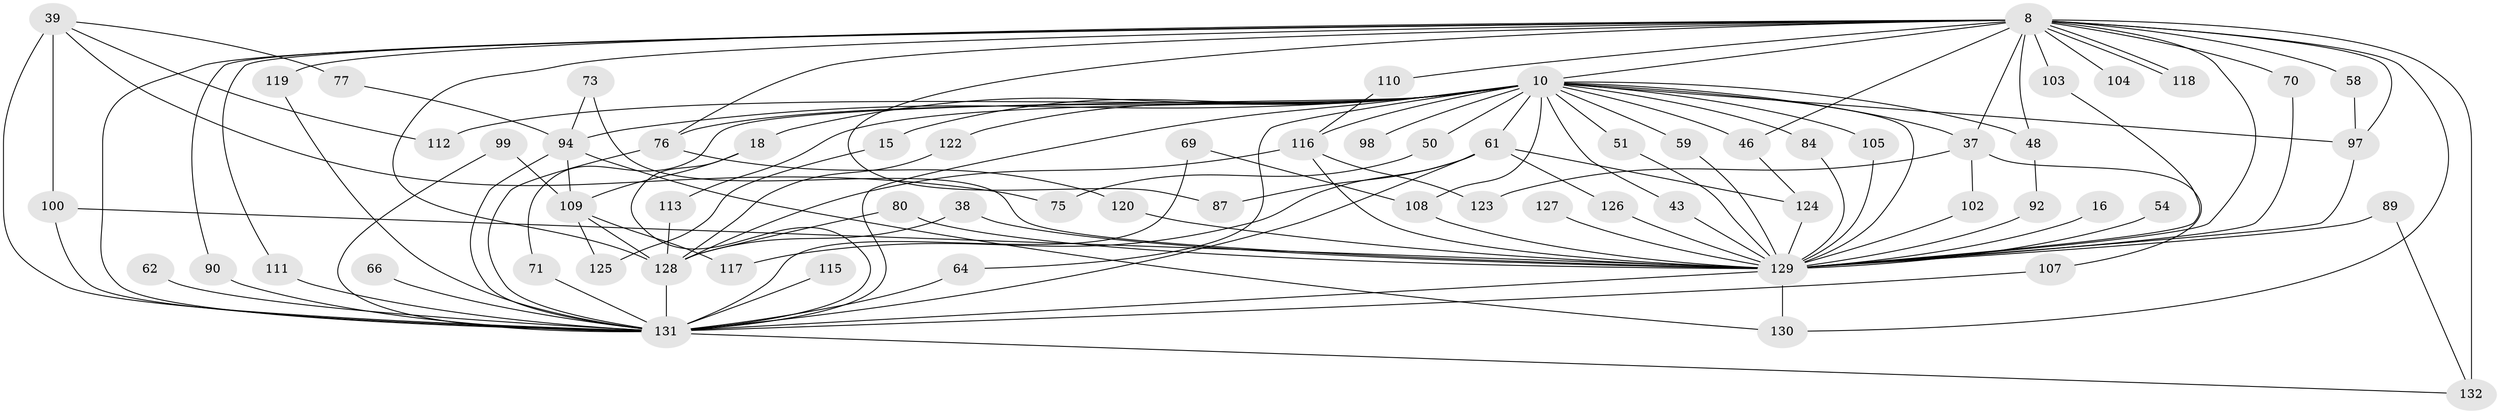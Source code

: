 // original degree distribution, {19: 0.022727272727272728, 24: 0.015151515151515152, 17: 0.007575757575757576, 22: 0.007575757575757576, 32: 0.007575757575757576, 27: 0.007575757575757576, 29: 0.007575757575757576, 3: 0.23484848484848486, 6: 0.030303030303030304, 5: 0.045454545454545456, 2: 0.5151515151515151, 8: 0.015151515151515152, 4: 0.07575757575757576, 7: 0.007575757575757576}
// Generated by graph-tools (version 1.1) at 2025/46/03/09/25 04:46:06]
// undirected, 66 vertices, 126 edges
graph export_dot {
graph [start="1"]
  node [color=gray90,style=filled];
  8 [super="+6"];
  10 [super="+4"];
  15;
  16;
  18;
  37 [super="+35"];
  38;
  39;
  43;
  46 [super="+29"];
  48 [super="+26"];
  50;
  51;
  54;
  58 [super="+22"];
  59;
  61 [super="+56"];
  62;
  64;
  66;
  69;
  70;
  71 [super="+44"];
  73;
  75;
  76 [super="+45"];
  77;
  80;
  84;
  87;
  89 [super="+32"];
  90;
  92;
  94 [super="+21+88"];
  97 [super="+82"];
  98;
  99;
  100 [super="+34+53"];
  102;
  103;
  104;
  105;
  107;
  108 [super="+93+47"];
  109 [super="+96"];
  110;
  111;
  112;
  113;
  115;
  116 [super="+85+79+95"];
  117;
  118;
  119;
  120;
  122 [super="+60+30"];
  123;
  124 [super="+28"];
  125;
  126;
  127;
  128 [super="+78+86+114"];
  129 [super="+12+5+23+36+67"];
  130 [super="+81"];
  131 [super="+72+9+121"];
  132 [super="+49+106"];
  8 -- 10 [weight=4];
  8 -- 46 [weight=2];
  8 -- 58 [weight=3];
  8 -- 70;
  8 -- 76 [weight=2];
  8 -- 87;
  8 -- 90;
  8 -- 103;
  8 -- 104 [weight=2];
  8 -- 111;
  8 -- 118;
  8 -- 118;
  8 -- 119;
  8 -- 48;
  8 -- 132 [weight=4];
  8 -- 37 [weight=2];
  8 -- 110;
  8 -- 129 [weight=11];
  8 -- 130;
  8 -- 131 [weight=7];
  8 -- 128 [weight=3];
  8 -- 97;
  10 -- 15 [weight=2];
  10 -- 18;
  10 -- 43;
  10 -- 50 [weight=2];
  10 -- 59;
  10 -- 61 [weight=2];
  10 -- 98 [weight=2];
  10 -- 105;
  10 -- 112;
  10 -- 64;
  10 -- 84;
  10 -- 48 [weight=2];
  10 -- 113;
  10 -- 51;
  10 -- 71;
  10 -- 37;
  10 -- 46 [weight=2];
  10 -- 76;
  10 -- 129 [weight=9];
  10 -- 116 [weight=2];
  10 -- 122 [weight=3];
  10 -- 108 [weight=2];
  10 -- 131 [weight=5];
  10 -- 97;
  10 -- 94;
  15 -- 125;
  16 -- 129 [weight=2];
  18 -- 109;
  18 -- 131;
  37 -- 102;
  37 -- 107;
  37 -- 123;
  38 -- 129 [weight=2];
  38 -- 128;
  39 -- 75;
  39 -- 77;
  39 -- 112;
  39 -- 100;
  39 -- 131 [weight=2];
  43 -- 129;
  46 -- 124;
  48 -- 92;
  50 -- 75;
  51 -- 129;
  54 -- 129 [weight=2];
  58 -- 97 [weight=2];
  59 -- 129;
  61 -- 117;
  61 -- 87;
  61 -- 124;
  61 -- 126;
  61 -- 131;
  62 -- 131 [weight=2];
  64 -- 131;
  66 -- 131;
  69 -- 108;
  69 -- 131;
  70 -- 129;
  71 -- 131 [weight=3];
  73 -- 129;
  73 -- 94;
  76 -- 120;
  76 -- 131;
  77 -- 94;
  80 -- 129;
  80 -- 128;
  84 -- 129;
  89 -- 129 [weight=2];
  89 -- 132;
  90 -- 131;
  92 -- 129;
  94 -- 109 [weight=2];
  94 -- 130;
  94 -- 131 [weight=4];
  97 -- 129;
  99 -- 109;
  99 -- 131;
  100 -- 129 [weight=3];
  100 -- 131;
  102 -- 129;
  103 -- 129;
  105 -- 129;
  107 -- 131;
  108 -- 129 [weight=2];
  109 -- 125;
  109 -- 117;
  109 -- 128;
  110 -- 116;
  111 -- 131;
  113 -- 128;
  115 -- 131;
  116 -- 129 [weight=3];
  116 -- 123;
  116 -- 128;
  119 -- 131;
  120 -- 129;
  122 -- 128;
  124 -- 129;
  126 -- 129;
  127 -- 129 [weight=2];
  128 -- 131 [weight=4];
  129 -- 131 [weight=15];
  129 -- 130 [weight=2];
  131 -- 132;
}
